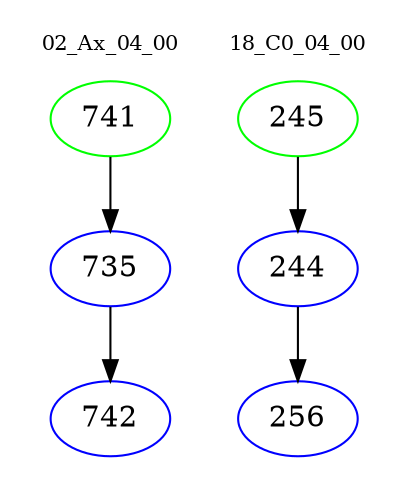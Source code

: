 digraph{
subgraph cluster_0 {
color = white
label = "02_Ax_04_00";
fontsize=10;
T0_741 [label="741", color="green"]
T0_741 -> T0_735 [color="black"]
T0_735 [label="735", color="blue"]
T0_735 -> T0_742 [color="black"]
T0_742 [label="742", color="blue"]
}
subgraph cluster_1 {
color = white
label = "18_C0_04_00";
fontsize=10;
T1_245 [label="245", color="green"]
T1_245 -> T1_244 [color="black"]
T1_244 [label="244", color="blue"]
T1_244 -> T1_256 [color="black"]
T1_256 [label="256", color="blue"]
}
}
